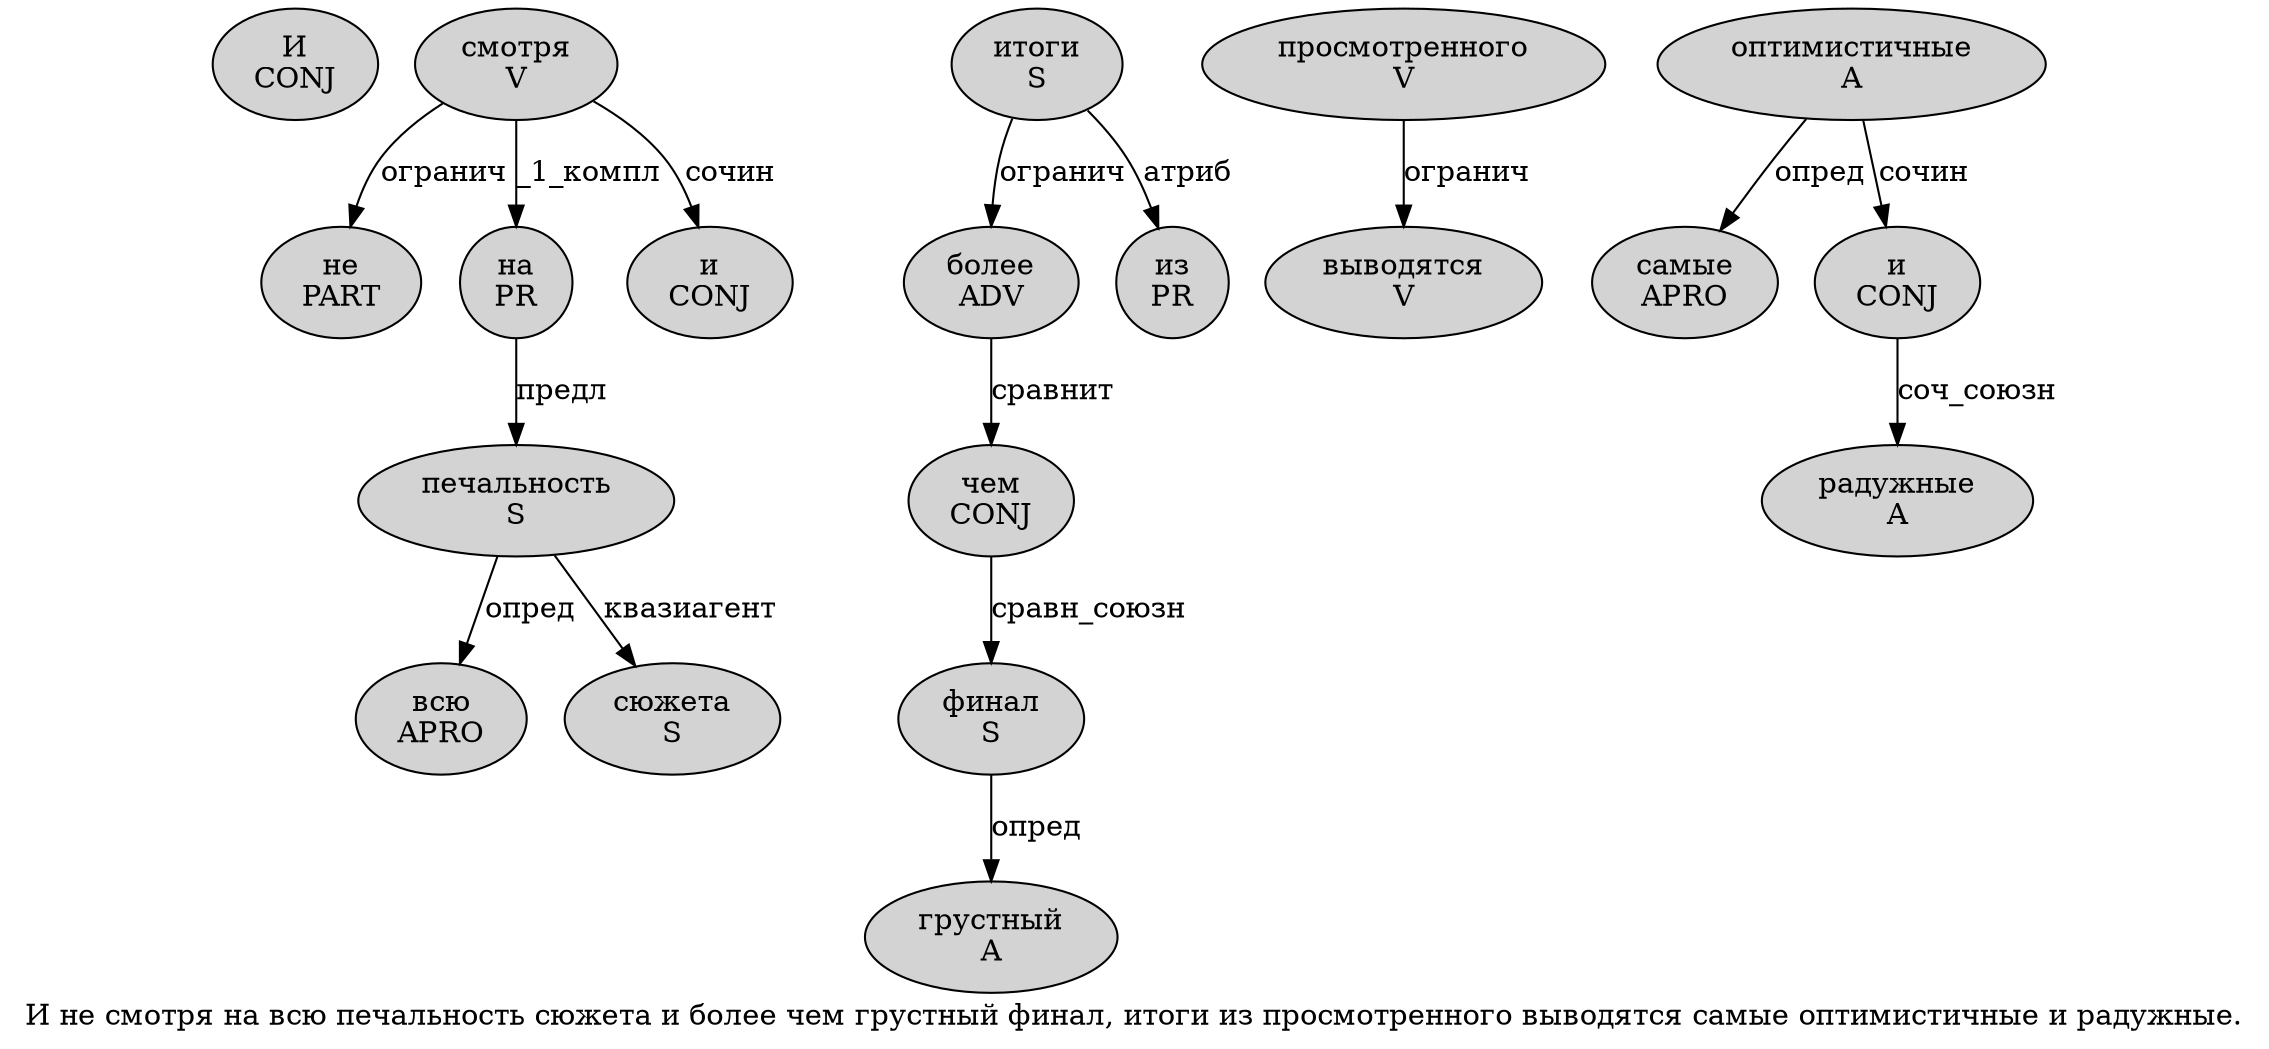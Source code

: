 digraph SENTENCE_955 {
	graph [label="И не смотря на всю печальность сюжета и более чем грустный финал, итоги из просмотренного выводятся самые оптимистичные и радужные."]
	node [style=filled]
		0 [label="И
CONJ" color="" fillcolor=lightgray penwidth=1 shape=ellipse]
		1 [label="не
PART" color="" fillcolor=lightgray penwidth=1 shape=ellipse]
		2 [label="смотря
V" color="" fillcolor=lightgray penwidth=1 shape=ellipse]
		3 [label="на
PR" color="" fillcolor=lightgray penwidth=1 shape=ellipse]
		4 [label="всю
APRO" color="" fillcolor=lightgray penwidth=1 shape=ellipse]
		5 [label="печальность
S" color="" fillcolor=lightgray penwidth=1 shape=ellipse]
		6 [label="сюжета
S" color="" fillcolor=lightgray penwidth=1 shape=ellipse]
		7 [label="и
CONJ" color="" fillcolor=lightgray penwidth=1 shape=ellipse]
		8 [label="более
ADV" color="" fillcolor=lightgray penwidth=1 shape=ellipse]
		9 [label="чем
CONJ" color="" fillcolor=lightgray penwidth=1 shape=ellipse]
		10 [label="грустный
A" color="" fillcolor=lightgray penwidth=1 shape=ellipse]
		11 [label="финал
S" color="" fillcolor=lightgray penwidth=1 shape=ellipse]
		13 [label="итоги
S" color="" fillcolor=lightgray penwidth=1 shape=ellipse]
		14 [label="из
PR" color="" fillcolor=lightgray penwidth=1 shape=ellipse]
		15 [label="просмотренного
V" color="" fillcolor=lightgray penwidth=1 shape=ellipse]
		16 [label="выводятся
V" color="" fillcolor=lightgray penwidth=1 shape=ellipse]
		17 [label="самые
APRO" color="" fillcolor=lightgray penwidth=1 shape=ellipse]
		18 [label="оптимистичные
A" color="" fillcolor=lightgray penwidth=1 shape=ellipse]
		19 [label="и
CONJ" color="" fillcolor=lightgray penwidth=1 shape=ellipse]
		20 [label="радужные
A" color="" fillcolor=lightgray penwidth=1 shape=ellipse]
			9 -> 11 [label="сравн_союзн"]
			8 -> 9 [label="сравнит"]
			5 -> 4 [label="опред"]
			5 -> 6 [label="квазиагент"]
			19 -> 20 [label="соч_союзн"]
			13 -> 8 [label="огранич"]
			13 -> 14 [label="атриб"]
			15 -> 16 [label="огранич"]
			2 -> 1 [label="огранич"]
			2 -> 3 [label="_1_компл"]
			2 -> 7 [label="сочин"]
			18 -> 17 [label="опред"]
			18 -> 19 [label="сочин"]
			3 -> 5 [label="предл"]
			11 -> 10 [label="опред"]
}